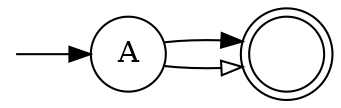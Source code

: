 digraph G {
  node [shape=circle]
  rankdir=LR

  init [label="", shape=point, style=invis]
  accept [label="", shape=doublecircle]
  
  init -> A
  
  A -> accept [arrowhead=empty]
  A -> accept

}
